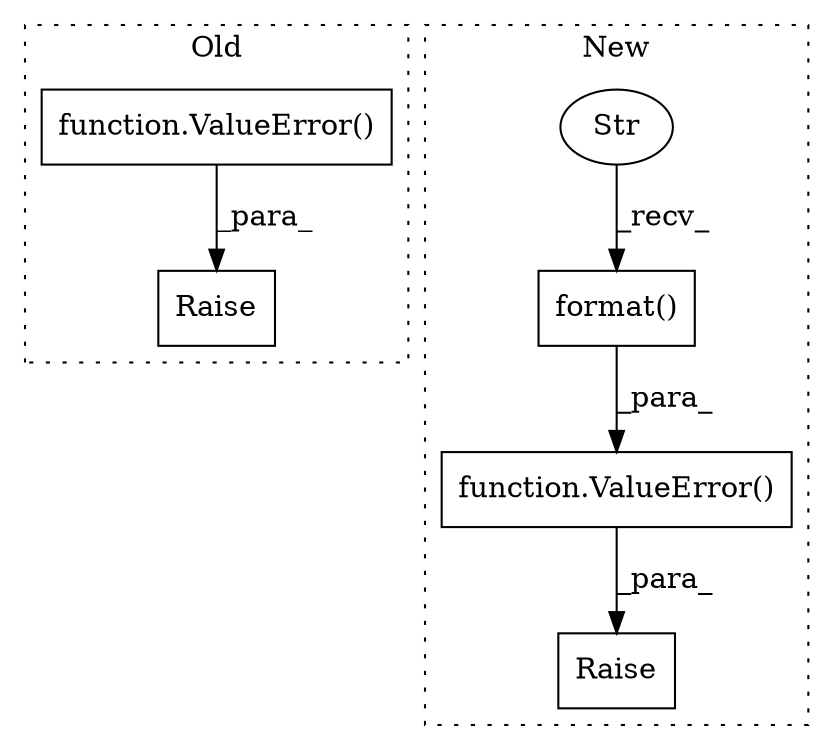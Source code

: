 digraph G {
subgraph cluster0 {
1 [label="Raise" a="91" s="1226" l="6" shape="box"];
6 [label="function.ValueError()" a="75" s="1232,1295" l="11,1" shape="box"];
label = "Old";
style="dotted";
}
subgraph cluster1 {
2 [label="format()" a="75" s="2415,2464" l="38,1" shape="box"];
3 [label="Str" a="66" s="2415" l="30" shape="ellipse"];
4 [label="Raise" a="91" s="2398" l="6" shape="box"];
5 [label="function.ValueError()" a="75" s="2404,2465" l="11,1" shape="box"];
label = "New";
style="dotted";
}
2 -> 5 [label="_para_"];
3 -> 2 [label="_recv_"];
5 -> 4 [label="_para_"];
6 -> 1 [label="_para_"];
}